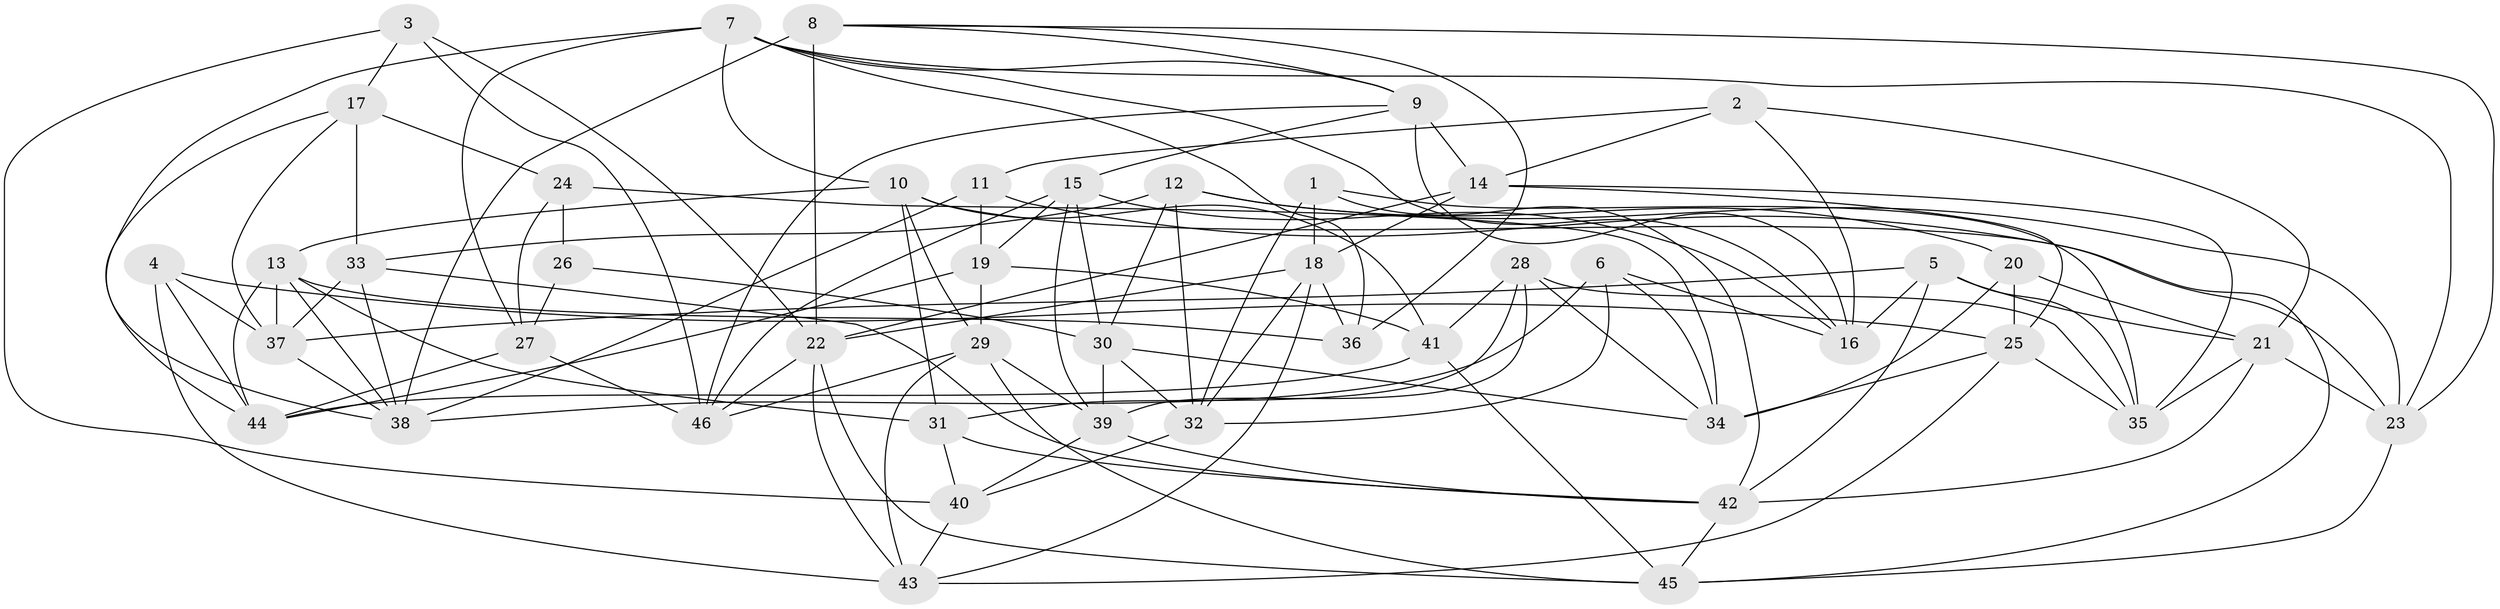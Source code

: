 // original degree distribution, {4: 1.0}
// Generated by graph-tools (version 1.1) at 2025/38/03/04/25 23:38:15]
// undirected, 46 vertices, 124 edges
graph export_dot {
  node [color=gray90,style=filled];
  1;
  2;
  3;
  4;
  5;
  6;
  7;
  8;
  9;
  10;
  11;
  12;
  13;
  14;
  15;
  16;
  17;
  18;
  19;
  20;
  21;
  22;
  23;
  24;
  25;
  26;
  27;
  28;
  29;
  30;
  31;
  32;
  33;
  34;
  35;
  36;
  37;
  38;
  39;
  40;
  41;
  42;
  43;
  44;
  45;
  46;
  1 -- 18 [weight=1.0];
  1 -- 32 [weight=1.0];
  1 -- 35 [weight=1.0];
  1 -- 42 [weight=1.0];
  2 -- 11 [weight=1.0];
  2 -- 14 [weight=1.0];
  2 -- 16 [weight=1.0];
  2 -- 21 [weight=1.0];
  3 -- 17 [weight=1.0];
  3 -- 22 [weight=1.0];
  3 -- 40 [weight=1.0];
  3 -- 46 [weight=1.0];
  4 -- 25 [weight=1.0];
  4 -- 37 [weight=1.0];
  4 -- 43 [weight=1.0];
  4 -- 44 [weight=1.0];
  5 -- 16 [weight=1.0];
  5 -- 21 [weight=1.0];
  5 -- 35 [weight=1.0];
  5 -- 37 [weight=1.0];
  5 -- 42 [weight=2.0];
  6 -- 16 [weight=1.0];
  6 -- 32 [weight=1.0];
  6 -- 34 [weight=1.0];
  6 -- 38 [weight=1.0];
  7 -- 9 [weight=1.0];
  7 -- 10 [weight=1.0];
  7 -- 16 [weight=1.0];
  7 -- 23 [weight=1.0];
  7 -- 27 [weight=2.0];
  7 -- 36 [weight=1.0];
  7 -- 38 [weight=1.0];
  8 -- 9 [weight=1.0];
  8 -- 22 [weight=2.0];
  8 -- 23 [weight=1.0];
  8 -- 36 [weight=1.0];
  8 -- 38 [weight=1.0];
  9 -- 14 [weight=1.0];
  9 -- 15 [weight=1.0];
  9 -- 16 [weight=1.0];
  9 -- 46 [weight=1.0];
  10 -- 13 [weight=1.0];
  10 -- 23 [weight=1.0];
  10 -- 29 [weight=1.0];
  10 -- 31 [weight=1.0];
  10 -- 41 [weight=1.0];
  11 -- 19 [weight=2.0];
  11 -- 38 [weight=2.0];
  11 -- 45 [weight=1.0];
  12 -- 20 [weight=1.0];
  12 -- 23 [weight=1.0];
  12 -- 30 [weight=1.0];
  12 -- 32 [weight=1.0];
  12 -- 33 [weight=2.0];
  13 -- 31 [weight=1.0];
  13 -- 36 [weight=1.0];
  13 -- 37 [weight=1.0];
  13 -- 38 [weight=1.0];
  13 -- 44 [weight=1.0];
  14 -- 18 [weight=1.0];
  14 -- 22 [weight=1.0];
  14 -- 25 [weight=1.0];
  14 -- 35 [weight=1.0];
  15 -- 16 [weight=1.0];
  15 -- 19 [weight=1.0];
  15 -- 30 [weight=1.0];
  15 -- 39 [weight=1.0];
  15 -- 46 [weight=1.0];
  17 -- 24 [weight=2.0];
  17 -- 33 [weight=1.0];
  17 -- 37 [weight=1.0];
  17 -- 44 [weight=1.0];
  18 -- 22 [weight=1.0];
  18 -- 32 [weight=1.0];
  18 -- 36 [weight=1.0];
  18 -- 43 [weight=1.0];
  19 -- 29 [weight=1.0];
  19 -- 41 [weight=1.0];
  19 -- 44 [weight=1.0];
  20 -- 21 [weight=1.0];
  20 -- 25 [weight=1.0];
  20 -- 34 [weight=1.0];
  21 -- 23 [weight=1.0];
  21 -- 35 [weight=1.0];
  21 -- 42 [weight=1.0];
  22 -- 43 [weight=1.0];
  22 -- 45 [weight=1.0];
  22 -- 46 [weight=1.0];
  23 -- 45 [weight=1.0];
  24 -- 26 [weight=2.0];
  24 -- 27 [weight=1.0];
  24 -- 34 [weight=1.0];
  25 -- 34 [weight=1.0];
  25 -- 35 [weight=1.0];
  25 -- 43 [weight=1.0];
  26 -- 27 [weight=1.0];
  26 -- 30 [weight=1.0];
  27 -- 44 [weight=1.0];
  27 -- 46 [weight=1.0];
  28 -- 31 [weight=1.0];
  28 -- 34 [weight=1.0];
  28 -- 35 [weight=1.0];
  28 -- 39 [weight=1.0];
  28 -- 41 [weight=2.0];
  29 -- 39 [weight=1.0];
  29 -- 43 [weight=1.0];
  29 -- 45 [weight=1.0];
  29 -- 46 [weight=1.0];
  30 -- 32 [weight=1.0];
  30 -- 34 [weight=1.0];
  30 -- 39 [weight=1.0];
  31 -- 40 [weight=2.0];
  31 -- 42 [weight=1.0];
  32 -- 40 [weight=1.0];
  33 -- 37 [weight=1.0];
  33 -- 38 [weight=1.0];
  33 -- 42 [weight=1.0];
  37 -- 38 [weight=1.0];
  39 -- 40 [weight=1.0];
  39 -- 42 [weight=1.0];
  40 -- 43 [weight=1.0];
  41 -- 44 [weight=1.0];
  41 -- 45 [weight=1.0];
  42 -- 45 [weight=1.0];
}
